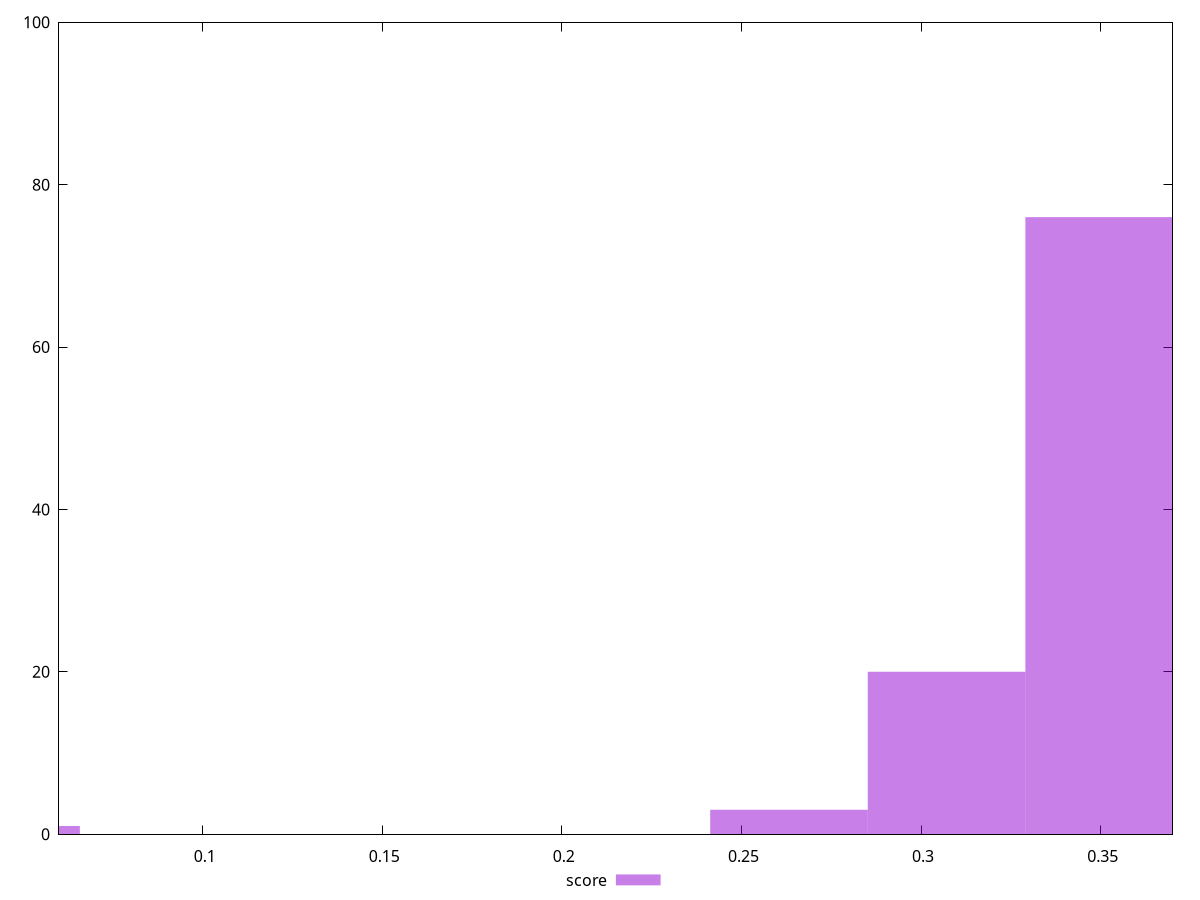 reset

$score <<EOF
0.043871920562849206 1
0.35097536450279365 76
0.30710344393994443 20
0.2632315233770952 3
EOF

set key outside below
set boxwidth 0.043871920562849206
set xrange [0.06:0.37]
set yrange [0:100]
set trange [0:100]
set style fill transparent solid 0.5 noborder
set terminal svg size 640, 490 enhanced background rgb 'white'
set output "report_00018_2021-02-10T15-25-16.877Z/max-potential-fid/samples/pages+cached/score/histogram.svg"

plot $score title "score" with boxes

reset
